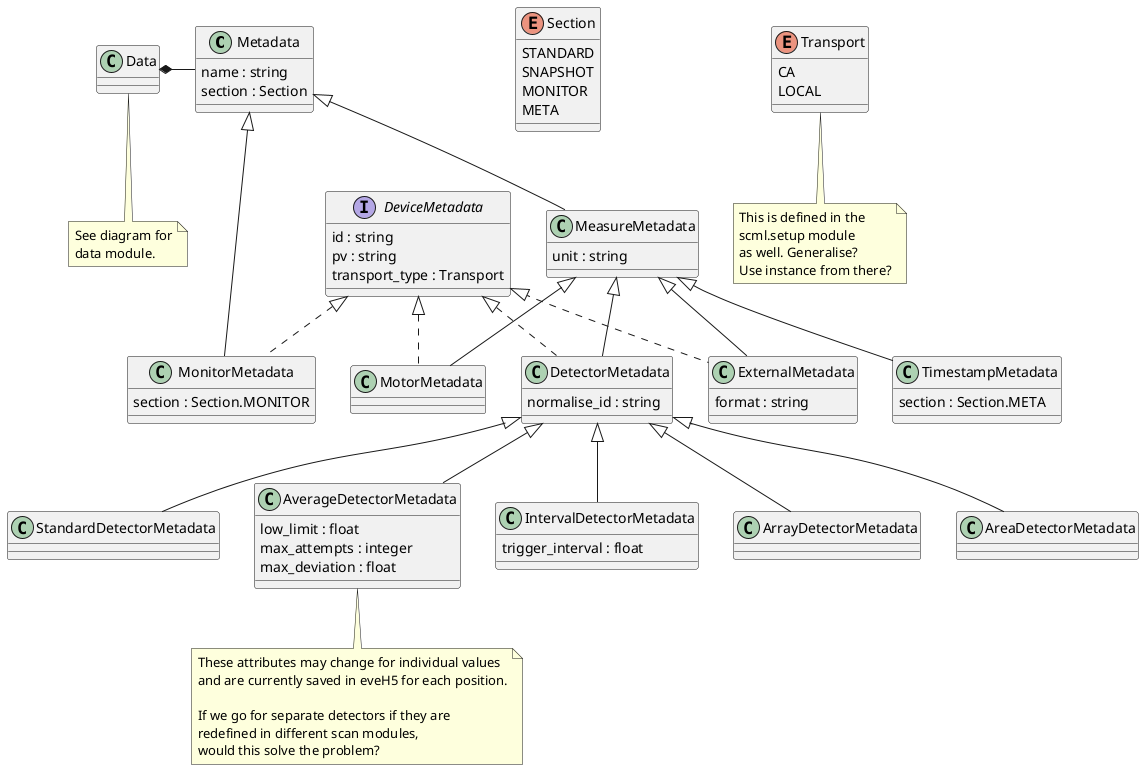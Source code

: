 @startuml

class Metadata {
    name : string
    section : Section
}

class Data {
}
note bottom: See diagram for\ndata module.

enum Section {
    STANDARD
    SNAPSHOT
    MONITOR
    META
}

enum Transport {
    CA
    LOCAL
}
note bottom: This is defined in the\nscml.setup module\nas well. Generalise?\nUse instance from there?

interface DeviceMetadata {
    id : string
    pv : string
    transport_type : Transport
}

class MeasureMetadata extends Metadata {
    unit : string
}

class MonitorMetadata extends Metadata implements DeviceMetadata {
    section : Section.MONITOR
}

class MotorMetadata extends MeasureMetadata implements DeviceMetadata  {
}

class DetectorMetadata extends MeasureMetadata implements DeviceMetadata  {
    normalise_id : string
}

class TimestampMetadata extends MeasureMetadata {
    section : Section.META
}

class ExternalMetadata extends MeasureMetadata implements DeviceMetadata {
    format : string
}

class StandardDetectorMetadata extends DetectorMetadata {}

class AverageDetectorMetadata extends DetectorMetadata {
    low_limit : float
    max_attempts : integer
    max_deviation : float
}
note bottom
    These attributes may change for individual values
    and are currently saved in eveH5 for each position.

    If we go for separate detectors if they are
    redefined in different scan modules,
    would this solve the problem?
end note

class IntervalDetectorMetadata extends DetectorMetadata {
    trigger_interval : float
}

class ArrayDetectorMetadata extends DetectorMetadata {
}

class AreaDetectorMetadata extends DetectorMetadata {
}

Data *- Metadata

@enduml
